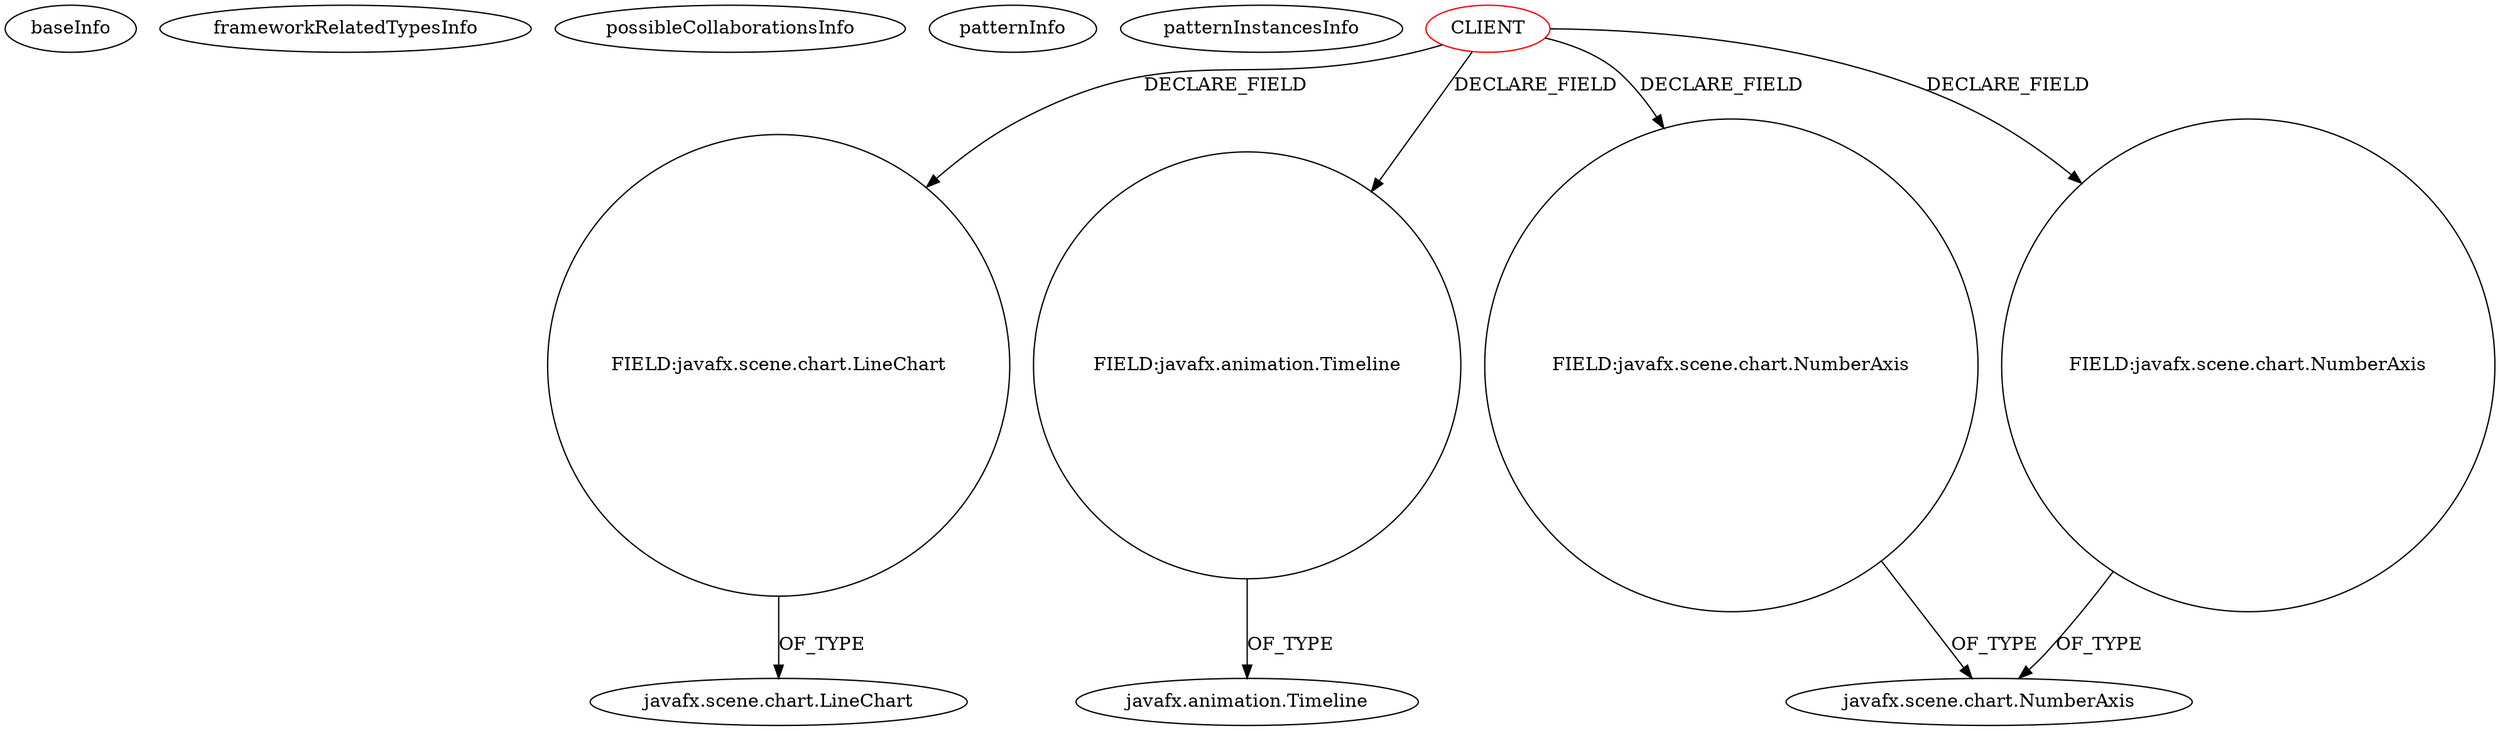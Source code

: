 digraph {
baseInfo[graphId=2841,category="pattern",isAnonymous=false,possibleRelation=false]
frameworkRelatedTypesInfo[]
possibleCollaborationsInfo[]
patternInfo[frequency=2.0,patternRootClient=0]
patternInstancesInfo[0="geyrix57-Proyecto_1_Bases~/geyrix57-Proyecto_1_Bases/Proyecto_1_Bases-master/src/Control/ControlSGA.java~ControlSGA~2701",1="cmd802-projectmain~/cmd802-projectmain/projectmain-master/GroupProject/src/topicpane/Friction.java~Friction~2290"]
13[label="javafx.scene.chart.LineChart",vertexType="FRAMEWORK_CLASS_TYPE",isFrameworkType=false]
12[label="FIELD:javafx.scene.chart.LineChart",vertexType="FIELD_DECLARATION",isFrameworkType=false,shape=circle]
0[label="CLIENT",vertexType="ROOT_CLIENT_CLASS_DECLARATION",isFrameworkType=false,color=red]
16[label="FIELD:javafx.animation.Timeline",vertexType="FIELD_DECLARATION",isFrameworkType=false,shape=circle]
26[label="FIELD:javafx.scene.chart.NumberAxis",vertexType="FIELD_DECLARATION",isFrameworkType=false,shape=circle]
21[label="javafx.scene.chart.NumberAxis",vertexType="FRAMEWORK_CLASS_TYPE",isFrameworkType=false]
20[label="FIELD:javafx.scene.chart.NumberAxis",vertexType="FIELD_DECLARATION",isFrameworkType=false,shape=circle]
17[label="javafx.animation.Timeline",vertexType="FRAMEWORK_CLASS_TYPE",isFrameworkType=false]
0->26[label="DECLARE_FIELD"]
12->13[label="OF_TYPE"]
26->21[label="OF_TYPE"]
16->17[label="OF_TYPE"]
0->12[label="DECLARE_FIELD"]
0->16[label="DECLARE_FIELD"]
0->20[label="DECLARE_FIELD"]
20->21[label="OF_TYPE"]
}
